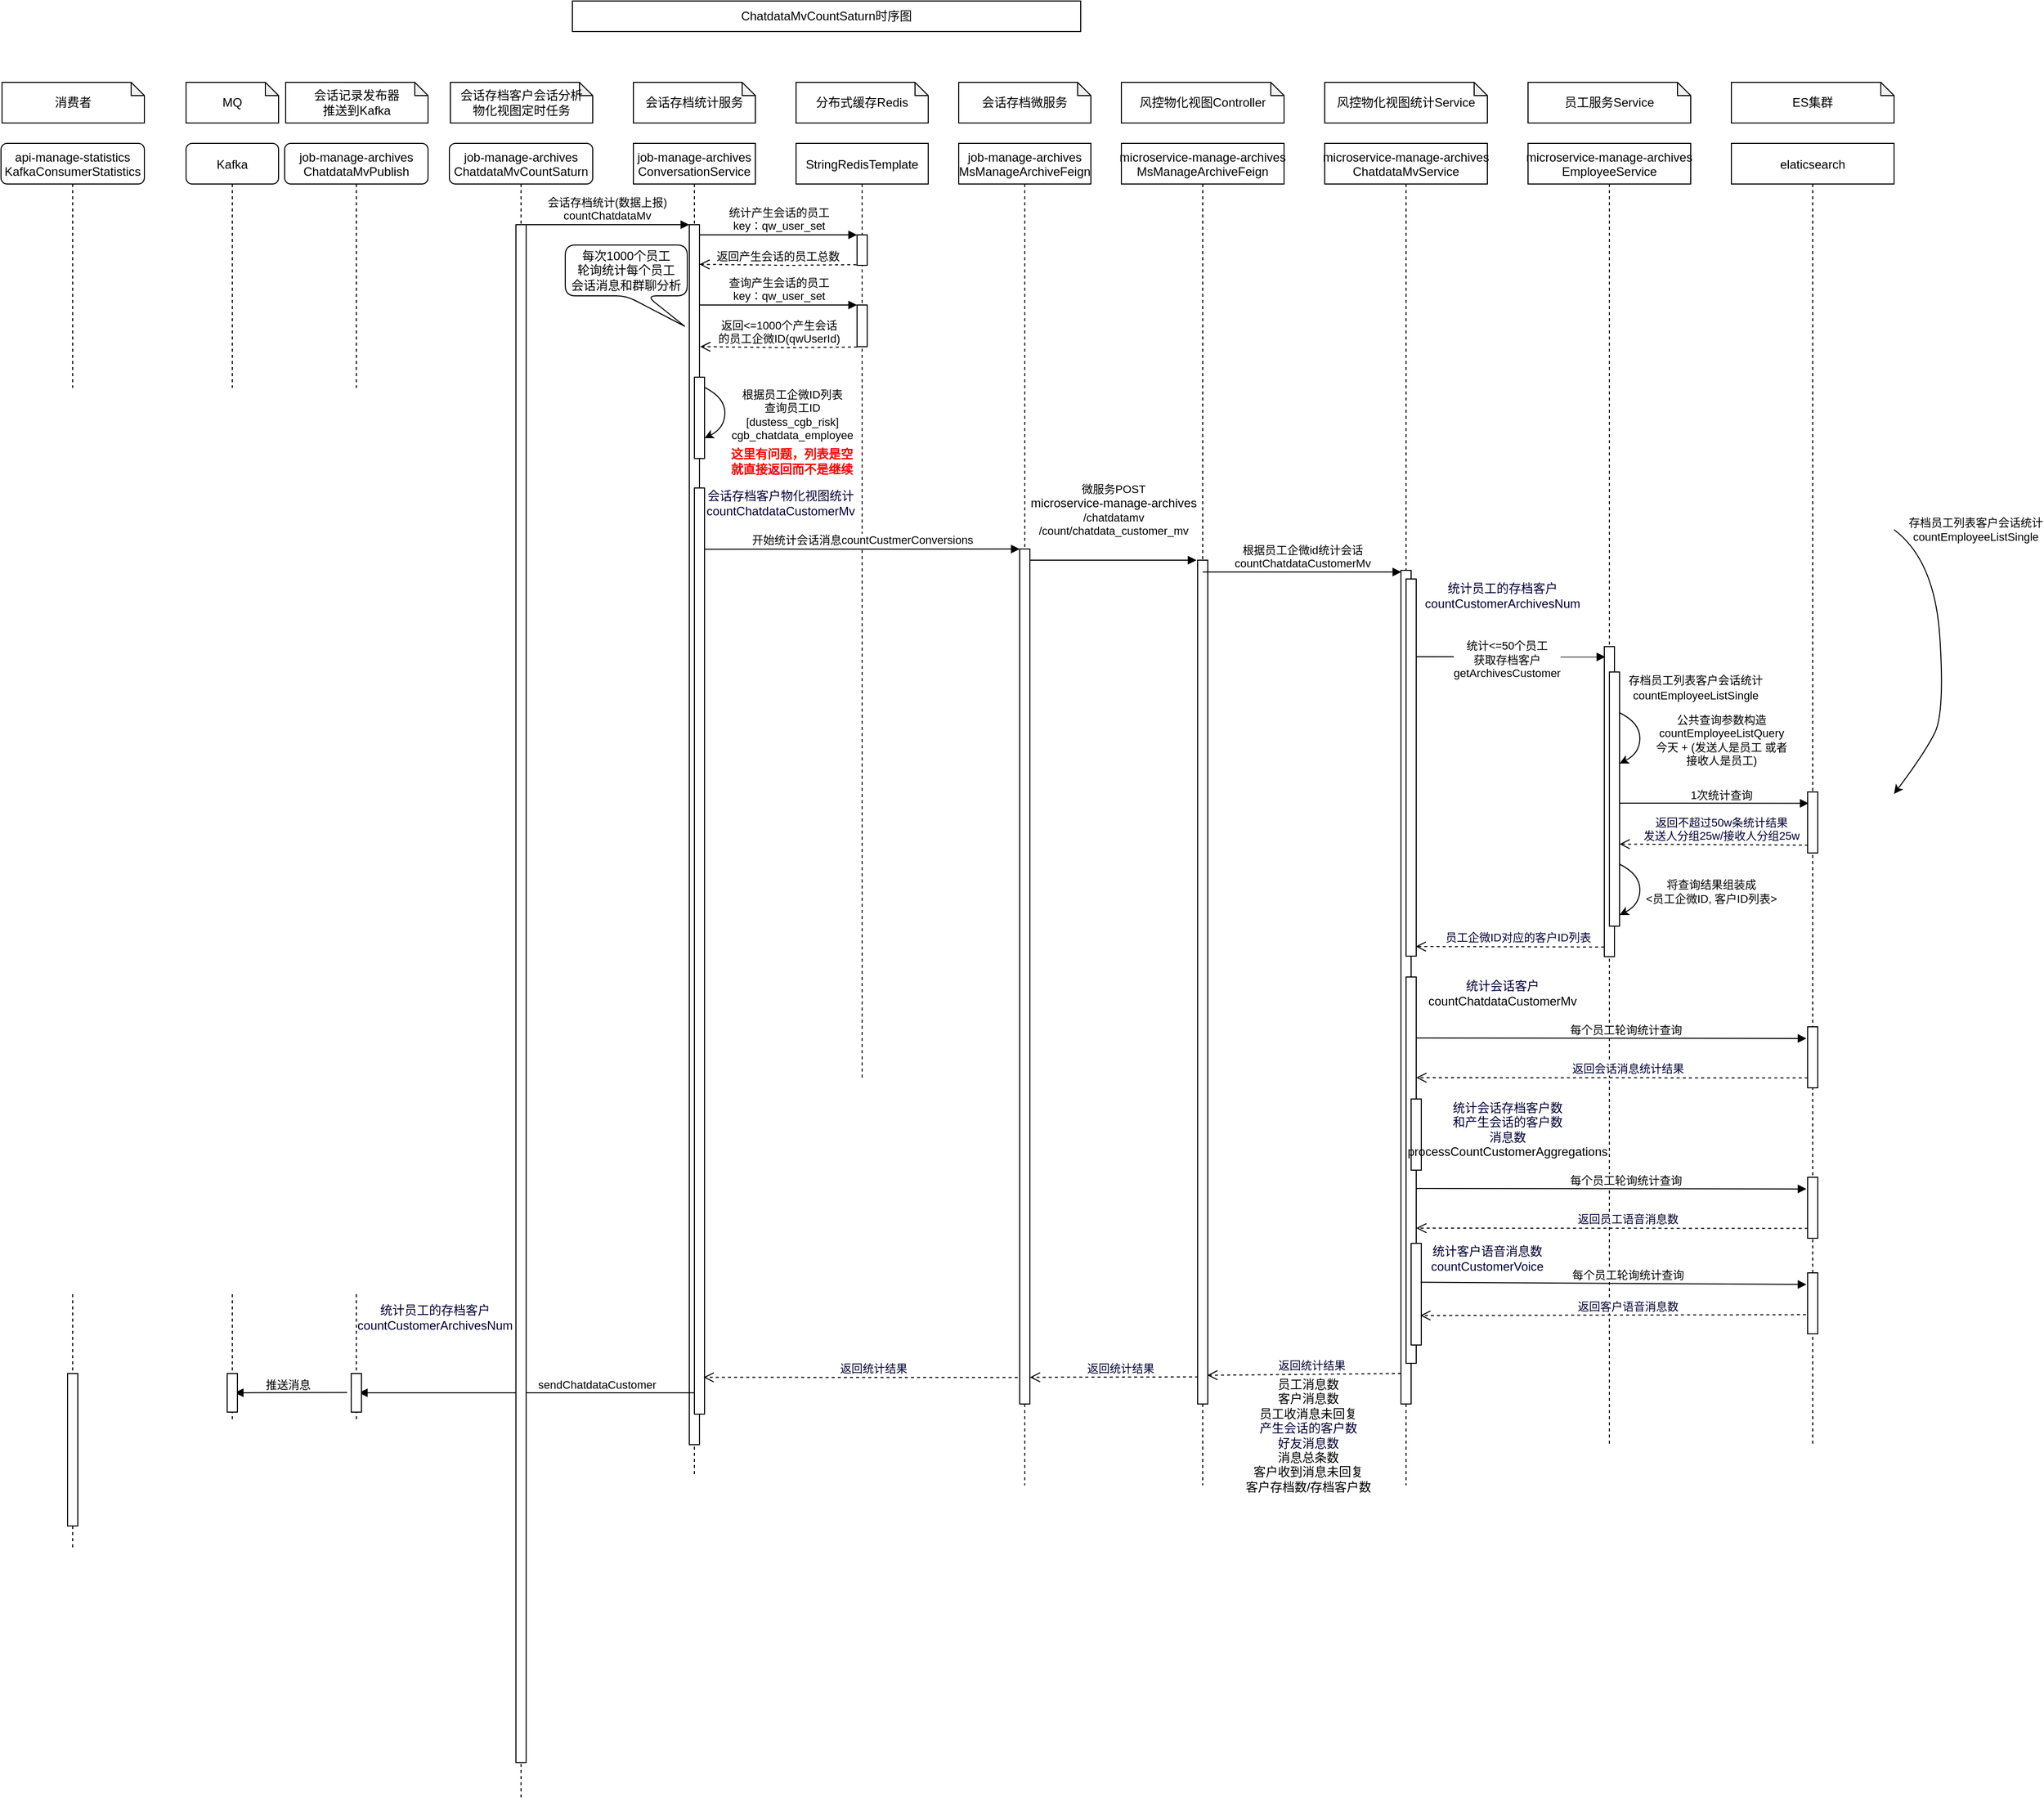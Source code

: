 <mxfile version="17.4.4" type="github">
  <diagram id="kgpKYQtTHZ0yAKxKKP6v" name="Page-1">
    <mxGraphModel dx="1823" dy="446" grid="1" gridSize="10" guides="1" tooltips="1" connect="1" arrows="1" fold="1" page="1" pageScale="1" pageWidth="850" pageHeight="1100" math="0" shadow="0">
      <root>
        <mxCell id="0" />
        <mxCell id="1" parent="0" />
        <mxCell id="3nuBFxr9cyL0pnOWT2aG-5" value="job-manage-archives&#xa;ConversationService" style="shape=umlLifeline;perimeter=lifelinePerimeter;container=1;collapsible=0;recursiveResize=0;rounded=0;shadow=0;strokeWidth=1;" parent="1" vertex="1">
          <mxGeometry x="280" y="160" width="120" height="1310" as="geometry" />
        </mxCell>
        <mxCell id="3nuBFxr9cyL0pnOWT2aG-6" value="" style="points=[];perimeter=orthogonalPerimeter;rounded=0;shadow=0;strokeWidth=1;" parent="3nuBFxr9cyL0pnOWT2aG-5" vertex="1">
          <mxGeometry x="55" y="80" width="10" height="1200" as="geometry" />
        </mxCell>
        <mxCell id="cPGbE8Y1nv4g0ajra35U-34" value="" style="points=[];perimeter=orthogonalPerimeter;rounded=0;shadow=0;strokeWidth=1;" parent="3nuBFxr9cyL0pnOWT2aG-5" vertex="1">
          <mxGeometry x="60" y="230" width="10" height="80" as="geometry" />
        </mxCell>
        <mxCell id="cPGbE8Y1nv4g0ajra35U-35" value="" style="points=[];perimeter=orthogonalPerimeter;rounded=0;shadow=0;strokeWidth=1;" parent="3nuBFxr9cyL0pnOWT2aG-5" vertex="1">
          <mxGeometry x="60" y="339" width="10" height="911" as="geometry" />
        </mxCell>
        <mxCell id="cPGbE8Y1nv4g0ajra35U-36" value="&lt;font color=&quot;#000033&quot;&gt;会话存档客户物化视图统计&lt;br&gt;countChatdataCustomerMv&lt;/font&gt;" style="text;html=1;strokeColor=none;fillColor=none;align=center;verticalAlign=middle;whiteSpace=wrap;rounded=0;" parent="3nuBFxr9cyL0pnOWT2aG-5" vertex="1">
          <mxGeometry x="70" y="339" width="150" height="30" as="geometry" />
        </mxCell>
        <mxCell id="cPGbE8Y1nv4g0ajra35U-97" value="sendChatdataCustomer" style="html=1;verticalAlign=bottom;endArrow=block;rounded=0;exitX=0.957;exitY=0.156;exitDx=0;exitDy=0;exitPerimeter=0;entryX=0.749;entryY=0.5;entryDx=0;entryDy=0;entryPerimeter=0;" parent="3nuBFxr9cyL0pnOWT2aG-5" target="cPGbE8Y1nv4g0ajra35U-95" edge="1">
          <mxGeometry x="-0.42" y="1" width="80" relative="1" as="geometry">
            <mxPoint x="60" y="1229" as="sourcePoint" />
            <mxPoint x="-250" y="1229" as="targetPoint" />
            <mxPoint x="-1" as="offset" />
          </mxGeometry>
        </mxCell>
        <mxCell id="3nuBFxr9cyL0pnOWT2aG-8" value="会话存档统计(数据上报)&#xa;countChatdataMv" style="verticalAlign=bottom;endArrow=block;entryX=0;entryY=0;shadow=0;strokeWidth=1;" parent="1" source="3nuBFxr9cyL0pnOWT2aG-2" target="3nuBFxr9cyL0pnOWT2aG-6" edge="1">
          <mxGeometry relative="1" as="geometry">
            <mxPoint x="280" y="230" as="sourcePoint" />
          </mxGeometry>
        </mxCell>
        <mxCell id="cPGbE8Y1nv4g0ajra35U-4" value="会话存档客户会话分析&lt;br&gt;物化视图定时任务" style="shape=note;whiteSpace=wrap;html=1;backgroundOutline=1;darkOpacity=0.05;size=13;" parent="1" vertex="1">
          <mxGeometry x="100" y="100" width="140" height="40" as="geometry" />
        </mxCell>
        <mxCell id="cPGbE8Y1nv4g0ajra35U-5" value="ChatdataMvCountSaturn时序图" style="rounded=0;whiteSpace=wrap;html=1;" parent="1" vertex="1">
          <mxGeometry x="220" y="20" width="500" height="30" as="geometry" />
        </mxCell>
        <mxCell id="cPGbE8Y1nv4g0ajra35U-8" value="会话存档统计服务" style="shape=note;whiteSpace=wrap;html=1;backgroundOutline=1;darkOpacity=0.05;size=13;" parent="1" vertex="1">
          <mxGeometry x="280" y="100" width="120" height="40" as="geometry" />
        </mxCell>
        <mxCell id="cPGbE8Y1nv4g0ajra35U-11" value="分布式缓存Redis" style="shape=note;whiteSpace=wrap;html=1;backgroundOutline=1;darkOpacity=0.05;size=13;" parent="1" vertex="1">
          <mxGeometry x="440" y="100" width="130" height="40" as="geometry" />
        </mxCell>
        <mxCell id="cPGbE8Y1nv4g0ajra35U-12" value="StringRedisTemplate" style="shape=umlLifeline;perimeter=lifelinePerimeter;container=1;collapsible=0;recursiveResize=0;rounded=0;shadow=0;strokeWidth=1;" parent="1" vertex="1">
          <mxGeometry x="440" y="160" width="130" height="920" as="geometry" />
        </mxCell>
        <mxCell id="cPGbE8Y1nv4g0ajra35U-13" value="" style="points=[];perimeter=orthogonalPerimeter;rounded=0;shadow=0;strokeWidth=1;" parent="cPGbE8Y1nv4g0ajra35U-12" vertex="1">
          <mxGeometry x="60" y="90" width="10" height="30" as="geometry" />
        </mxCell>
        <mxCell id="cPGbE8Y1nv4g0ajra35U-25" value="" style="points=[];perimeter=orthogonalPerimeter;rounded=0;shadow=0;strokeWidth=1;" parent="cPGbE8Y1nv4g0ajra35U-12" vertex="1">
          <mxGeometry x="60" y="159" width="10" height="41" as="geometry" />
        </mxCell>
        <mxCell id="cPGbE8Y1nv4g0ajra35U-26" value="查询产生会话的员工&lt;br&gt;key：qw_user_set" style="html=1;verticalAlign=bottom;endArrow=block;rounded=0;" parent="cPGbE8Y1nv4g0ajra35U-12" edge="1">
          <mxGeometry width="80" relative="1" as="geometry">
            <mxPoint x="-95" y="159" as="sourcePoint" />
            <mxPoint x="60" y="159" as="targetPoint" />
          </mxGeometry>
        </mxCell>
        <mxCell id="cPGbE8Y1nv4g0ajra35U-33" value="&lt;b&gt;&lt;font color=&quot;#ff0000&quot;&gt;这里有问题，列表是空就直接返回而不是继续&lt;/font&gt;&lt;/b&gt;" style="text;html=1;strokeColor=none;fillColor=none;align=center;verticalAlign=middle;whiteSpace=wrap;rounded=0;" parent="cPGbE8Y1nv4g0ajra35U-12" vertex="1">
          <mxGeometry x="-69" y="298" width="130" height="30" as="geometry" />
        </mxCell>
        <mxCell id="cPGbE8Y1nv4g0ajra35U-19" value="" style="group" parent="1" vertex="1" connectable="0">
          <mxGeometry x="99" y="160" width="141" height="1630" as="geometry" />
        </mxCell>
        <mxCell id="3nuBFxr9cyL0pnOWT2aG-1" value="job-manage-archives&#xa;ChatdataMvCountSaturn" style="shape=umlLifeline;perimeter=lifelinePerimeter;container=0;collapsible=0;recursiveResize=0;rounded=1;shadow=0;strokeWidth=1;" parent="cPGbE8Y1nv4g0ajra35U-19" vertex="1">
          <mxGeometry width="141" height="1630" as="geometry" />
        </mxCell>
        <mxCell id="3nuBFxr9cyL0pnOWT2aG-2" value="" style="points=[];perimeter=orthogonalPerimeter;rounded=0;shadow=0;strokeWidth=1;" parent="cPGbE8Y1nv4g0ajra35U-19" vertex="1">
          <mxGeometry x="65.46" y="80" width="10.07" height="1512.67" as="geometry" />
        </mxCell>
        <mxCell id="cPGbE8Y1nv4g0ajra35U-16" value="统计产生会话的员工&lt;br&gt;key：qw_user_set" style="html=1;verticalAlign=bottom;endArrow=block;rounded=0;" parent="1" source="3nuBFxr9cyL0pnOWT2aG-6" edge="1">
          <mxGeometry width="80" relative="1" as="geometry">
            <mxPoint x="420" y="250" as="sourcePoint" />
            <mxPoint x="500" y="250" as="targetPoint" />
          </mxGeometry>
        </mxCell>
        <mxCell id="cPGbE8Y1nv4g0ajra35U-17" value="返回产生会话的员工总数" style="html=1;verticalAlign=bottom;endArrow=open;dashed=1;endSize=8;rounded=0;exitX=-0.067;exitY=0.978;exitDx=0;exitDy=0;exitPerimeter=0;" parent="1" source="cPGbE8Y1nv4g0ajra35U-13" edge="1">
          <mxGeometry relative="1" as="geometry">
            <mxPoint x="480" y="279" as="sourcePoint" />
            <mxPoint x="345" y="279" as="targetPoint" />
            <Array as="points">
              <mxPoint x="435" y="280" />
            </Array>
          </mxGeometry>
        </mxCell>
        <mxCell id="cPGbE8Y1nv4g0ajra35U-22" value="会话存档微服务" style="shape=note;whiteSpace=wrap;html=1;backgroundOutline=1;darkOpacity=0.05;size=13;" parent="1" vertex="1">
          <mxGeometry x="600" y="100" width="130" height="40" as="geometry" />
        </mxCell>
        <mxCell id="cPGbE8Y1nv4g0ajra35U-23" value="job-manage-archives&#xa;MsManageArchiveFeign" style="shape=umlLifeline;perimeter=lifelinePerimeter;container=1;collapsible=0;recursiveResize=0;rounded=0;shadow=0;strokeWidth=1;" parent="1" vertex="1">
          <mxGeometry x="600" y="160" width="130" height="1320" as="geometry" />
        </mxCell>
        <mxCell id="cPGbE8Y1nv4g0ajra35U-24" value="" style="points=[];perimeter=orthogonalPerimeter;rounded=0;shadow=0;strokeWidth=1;" parent="cPGbE8Y1nv4g0ajra35U-23" vertex="1">
          <mxGeometry x="60" y="399" width="10" height="841" as="geometry" />
        </mxCell>
        <mxCell id="cPGbE8Y1nv4g0ajra35U-90" value="返回统计结果" style="html=1;verticalAlign=bottom;endArrow=open;dashed=1;endSize=8;rounded=0;labelBackgroundColor=#FFFFFF;fontColor=#000033;exitX=0.055;exitY=0.922;exitDx=0;exitDy=0;exitPerimeter=0;entryX=0.528;entryY=0.918;entryDx=0;entryDy=0;entryPerimeter=0;" parent="cPGbE8Y1nv4g0ajra35U-23" edge="1">
          <mxGeometry x="-0.078" relative="1" as="geometry">
            <mxPoint x="235.55" y="1213.36" as="sourcePoint" />
            <mxPoint x="70" y="1213.76" as="targetPoint" />
            <mxPoint as="offset" />
          </mxGeometry>
        </mxCell>
        <mxCell id="cPGbE8Y1nv4g0ajra35U-27" value="返回&amp;lt;=1000个产生会话&lt;br&gt;的员工企微ID(qwUserId)" style="html=1;verticalAlign=bottom;endArrow=open;dashed=1;endSize=8;rounded=0;exitX=-0.067;exitY=0.978;exitDx=0;exitDy=0;exitPerimeter=0;" parent="1" edge="1">
          <mxGeometry relative="1" as="geometry">
            <mxPoint x="500.0" y="360.34" as="sourcePoint" />
            <mxPoint x="345.67" y="360" as="targetPoint" />
            <Array as="points">
              <mxPoint x="435.67" y="361" />
            </Array>
          </mxGeometry>
        </mxCell>
        <mxCell id="cPGbE8Y1nv4g0ajra35U-31" value="" style="curved=1;endArrow=classic;html=1;rounded=0;" parent="1" edge="1">
          <mxGeometry width="50" height="50" relative="1" as="geometry">
            <mxPoint x="350" y="400" as="sourcePoint" />
            <mxPoint x="350" y="450" as="targetPoint" />
            <Array as="points">
              <mxPoint x="370" y="410" />
              <mxPoint x="370" y="440" />
            </Array>
          </mxGeometry>
        </mxCell>
        <mxCell id="cPGbE8Y1nv4g0ajra35U-32" value="根据员工企微ID列表&lt;br&gt;查询员工ID&lt;br&gt;[dustess_cgb_risk]&lt;br&gt;cgb_chatdata_employee" style="edgeLabel;html=1;align=center;verticalAlign=middle;resizable=0;points=[];" parent="cPGbE8Y1nv4g0ajra35U-31" vertex="1" connectable="0">
          <mxGeometry x="-0.059" y="-3" relative="1" as="geometry">
            <mxPoint x="69" y="4" as="offset" />
          </mxGeometry>
        </mxCell>
        <mxCell id="cPGbE8Y1nv4g0ajra35U-18" value="每次1000个员工&lt;br&gt;轮询统计每个员工&lt;br&gt;会话消息和群聊分析" style="shape=callout;whiteSpace=wrap;html=1;perimeter=calloutPerimeter;rounded=1;position2=0.98;" parent="1" vertex="1">
          <mxGeometry x="213" y="260" width="120" height="80" as="geometry" />
        </mxCell>
        <mxCell id="cPGbE8Y1nv4g0ajra35U-37" value="开始统计会话消息countCustmerConversions" style="html=1;verticalAlign=bottom;endArrow=block;rounded=0;exitX=0.957;exitY=0.156;exitDx=0;exitDy=0;exitPerimeter=0;" parent="1" edge="1">
          <mxGeometry width="80" relative="1" as="geometry">
            <mxPoint x="349.57" y="559.2" as="sourcePoint" />
            <mxPoint x="660" y="559" as="targetPoint" />
          </mxGeometry>
        </mxCell>
        <mxCell id="cPGbE8Y1nv4g0ajra35U-38" value="风控物化视图Controller" style="shape=note;whiteSpace=wrap;html=1;backgroundOutline=1;darkOpacity=0.05;size=13;" parent="1" vertex="1">
          <mxGeometry x="760" y="100" width="160" height="40" as="geometry" />
        </mxCell>
        <mxCell id="cPGbE8Y1nv4g0ajra35U-39" value="microservice-manage-archives&#xa;MsManageArchiveFeign" style="shape=umlLifeline;perimeter=lifelinePerimeter;container=1;collapsible=0;recursiveResize=0;rounded=0;shadow=0;strokeWidth=1;" parent="1" vertex="1">
          <mxGeometry x="760" y="160" width="160" height="1320" as="geometry" />
        </mxCell>
        <mxCell id="cPGbE8Y1nv4g0ajra35U-40" value="" style="points=[];perimeter=orthogonalPerimeter;rounded=0;shadow=0;strokeWidth=1;" parent="cPGbE8Y1nv4g0ajra35U-39" vertex="1">
          <mxGeometry x="75" y="410" width="10" height="830" as="geometry" />
        </mxCell>
        <mxCell id="cPGbE8Y1nv4g0ajra35U-42" value="&lt;span style=&quot;background-color: rgb(255 , 255 , 255)&quot;&gt;微服务POST&lt;br&gt;&lt;span style=&quot;font-size: 12px&quot;&gt;microservice-manage-archives&lt;/span&gt;&lt;br&gt;/chatdatamv&lt;br&gt;/count/chatdata_customer_mv&lt;/span&gt;" style="html=1;verticalAlign=bottom;endArrow=block;rounded=0;entryX=-0.107;entryY=0;entryDx=0;entryDy=0;entryPerimeter=0;" parent="cPGbE8Y1nv4g0ajra35U-39" target="cPGbE8Y1nv4g0ajra35U-40" edge="1">
          <mxGeometry y="20" width="80" relative="1" as="geometry">
            <mxPoint x="-90" y="410" as="sourcePoint" />
            <mxPoint x="70" y="410" as="targetPoint" />
            <mxPoint as="offset" />
          </mxGeometry>
        </mxCell>
        <mxCell id="cPGbE8Y1nv4g0ajra35U-43" value="风控物化视图统计Service" style="shape=note;whiteSpace=wrap;html=1;backgroundOutline=1;darkOpacity=0.05;size=13;" parent="1" vertex="1">
          <mxGeometry x="960" y="100" width="160" height="40" as="geometry" />
        </mxCell>
        <mxCell id="cPGbE8Y1nv4g0ajra35U-44" value="microservice-manage-archives&#xa;ChatdataMvService" style="shape=umlLifeline;perimeter=lifelinePerimeter;container=1;collapsible=0;recursiveResize=0;rounded=0;shadow=0;strokeWidth=1;" parent="1" vertex="1">
          <mxGeometry x="960" y="160" width="160" height="1320" as="geometry" />
        </mxCell>
        <mxCell id="cPGbE8Y1nv4g0ajra35U-45" value="" style="points=[];perimeter=orthogonalPerimeter;rounded=0;shadow=0;strokeWidth=1;" parent="cPGbE8Y1nv4g0ajra35U-44" vertex="1">
          <mxGeometry x="75" y="420" width="10" height="820" as="geometry" />
        </mxCell>
        <mxCell id="cPGbE8Y1nv4g0ajra35U-47" value="" style="points=[];perimeter=orthogonalPerimeter;rounded=0;shadow=0;strokeWidth=1;" parent="cPGbE8Y1nv4g0ajra35U-44" vertex="1">
          <mxGeometry x="80" y="428.5" width="10" height="371" as="geometry" />
        </mxCell>
        <mxCell id="cPGbE8Y1nv4g0ajra35U-72" value="" style="points=[];perimeter=orthogonalPerimeter;rounded=0;shadow=0;strokeWidth=1;" parent="cPGbE8Y1nv4g0ajra35U-44" vertex="1">
          <mxGeometry x="80" y="820" width="10" height="380" as="geometry" />
        </mxCell>
        <mxCell id="cPGbE8Y1nv4g0ajra35U-89" value="返回统计结果" style="html=1;verticalAlign=bottom;endArrow=open;dashed=1;endSize=8;rounded=0;labelBackgroundColor=#FFFFFF;fontColor=#000033;exitX=-0.16;exitY=0.686;exitDx=0;exitDy=0;exitPerimeter=0;entryX=0.528;entryY=0.918;entryDx=0;entryDy=0;entryPerimeter=0;" parent="cPGbE8Y1nv4g0ajra35U-44" target="cPGbE8Y1nv4g0ajra35U-39" edge="1">
          <mxGeometry x="-0.078" relative="1" as="geometry">
            <mxPoint x="75" y="1210" as="sourcePoint" />
            <mxPoint x="-104.72" y="1210" as="targetPoint" />
            <mxPoint as="offset" />
          </mxGeometry>
        </mxCell>
        <mxCell id="cPGbE8Y1nv4g0ajra35U-46" value="根据员工企微id统计会话&lt;br&gt;countChatdataCustomerMv" style="html=1;verticalAlign=bottom;endArrow=block;rounded=0;entryX=0.029;entryY=0.002;entryDx=0;entryDy=0;entryPerimeter=0;" parent="1" source="cPGbE8Y1nv4g0ajra35U-39" target="cPGbE8Y1nv4g0ajra35U-45" edge="1">
          <mxGeometry width="80" relative="1" as="geometry">
            <mxPoint x="860" y="600" as="sourcePoint" />
            <mxPoint x="1025" y="570" as="targetPoint" />
          </mxGeometry>
        </mxCell>
        <mxCell id="cPGbE8Y1nv4g0ajra35U-48" value="&lt;font color=&quot;#000033&quot;&gt;统计员工的存档客户&lt;br&gt;countCustomerArchivesNum&lt;/font&gt;" style="text;html=1;strokeColor=none;fillColor=none;align=center;verticalAlign=middle;whiteSpace=wrap;rounded=0;" parent="1" vertex="1">
          <mxGeometry x="1050" y="590" width="170" height="30" as="geometry" />
        </mxCell>
        <mxCell id="cPGbE8Y1nv4g0ajra35U-49" value="员工服务Service" style="shape=note;whiteSpace=wrap;html=1;backgroundOutline=1;darkOpacity=0.05;size=13;" parent="1" vertex="1">
          <mxGeometry x="1160" y="100" width="160" height="40" as="geometry" />
        </mxCell>
        <mxCell id="cPGbE8Y1nv4g0ajra35U-50" value="microservice-manage-archives&#xa;EmployeeService" style="shape=umlLifeline;perimeter=lifelinePerimeter;container=1;collapsible=0;recursiveResize=0;rounded=0;shadow=0;strokeWidth=1;" parent="1" vertex="1">
          <mxGeometry x="1160" y="160" width="160" height="1280" as="geometry" />
        </mxCell>
        <mxCell id="cPGbE8Y1nv4g0ajra35U-51" value="" style="points=[];perimeter=orthogonalPerimeter;rounded=0;shadow=0;strokeWidth=1;" parent="cPGbE8Y1nv4g0ajra35U-50" vertex="1">
          <mxGeometry x="75" y="495" width="10" height="305" as="geometry" />
        </mxCell>
        <mxCell id="cPGbE8Y1nv4g0ajra35U-53" value="统计&amp;lt;=50个员工&lt;br&gt;获取存档客户&lt;br&gt;getArchivesCustomer" style="html=1;verticalAlign=bottom;endArrow=block;rounded=0;entryX=0.5;entryY=0.211;entryDx=0;entryDy=0;entryPerimeter=0;" parent="cPGbE8Y1nv4g0ajra35U-50" edge="1">
          <mxGeometry x="-0.032" y="-25" width="80" relative="1" as="geometry">
            <mxPoint x="-110" y="505" as="sourcePoint" />
            <mxPoint x="76.0" y="505.18" as="targetPoint" />
            <mxPoint x="-1" as="offset" />
          </mxGeometry>
        </mxCell>
        <mxCell id="cPGbE8Y1nv4g0ajra35U-56" value="" style="points=[];perimeter=orthogonalPerimeter;rounded=0;shadow=0;strokeWidth=1;" parent="cPGbE8Y1nv4g0ajra35U-50" vertex="1">
          <mxGeometry x="80" y="520" width="10" height="250" as="geometry" />
        </mxCell>
        <mxCell id="cPGbE8Y1nv4g0ajra35U-62" value="" style="curved=1;endArrow=classic;html=1;rounded=0;" parent="cPGbE8Y1nv4g0ajra35U-50" edge="1">
          <mxGeometry width="50" height="50" relative="1" as="geometry">
            <mxPoint x="90" y="560" as="sourcePoint" />
            <mxPoint x="90" y="610" as="targetPoint" />
            <Array as="points">
              <mxPoint x="110" y="570" />
              <mxPoint x="110" y="600" />
            </Array>
          </mxGeometry>
        </mxCell>
        <mxCell id="cPGbE8Y1nv4g0ajra35U-63" value="公共查询参数构造&lt;br&gt;countEmployeeListQuery&lt;br&gt;今天 + (发送人是员工 或者 &lt;br&gt;接收人是员工)" style="edgeLabel;html=1;align=center;verticalAlign=middle;resizable=0;points=[];" parent="cPGbE8Y1nv4g0ajra35U-62" vertex="1" connectable="0">
          <mxGeometry x="-0.059" y="-3" relative="1" as="geometry">
            <mxPoint x="83" y="4" as="offset" />
          </mxGeometry>
        </mxCell>
        <mxCell id="cPGbE8Y1nv4g0ajra35U-65" value="返回不超过50w条统计结果&lt;br&gt;发送人分组25w/接收人分组25w" style="html=1;verticalAlign=bottom;endArrow=open;dashed=1;endSize=8;rounded=0;labelBackgroundColor=#FFFFFF;fontColor=#000033;exitX=0.033;exitY=0.872;exitDx=0;exitDy=0;exitPerimeter=0;" parent="cPGbE8Y1nv4g0ajra35U-50" source="cPGbE8Y1nv4g0ajra35U-59" edge="1">
          <mxGeometry x="-0.078" relative="1" as="geometry">
            <mxPoint x="170" y="689.29" as="sourcePoint" />
            <mxPoint x="90" y="689.29" as="targetPoint" />
            <mxPoint as="offset" />
          </mxGeometry>
        </mxCell>
        <mxCell id="cPGbE8Y1nv4g0ajra35U-71" value="员工企微ID对应的客户ID列表" style="html=1;verticalAlign=bottom;endArrow=open;dashed=1;endSize=8;rounded=0;labelBackgroundColor=#FFFFFF;fontColor=#000033;exitX=0.053;exitY=0.506;exitDx=0;exitDy=0;exitPerimeter=0;" parent="cPGbE8Y1nv4g0ajra35U-50" edge="1">
          <mxGeometry x="-0.078" relative="1" as="geometry">
            <mxPoint x="75.0" y="790.52" as="sourcePoint" />
            <mxPoint x="-110.53" y="790" as="targetPoint" />
            <mxPoint as="offset" />
          </mxGeometry>
        </mxCell>
        <mxCell id="cPGbE8Y1nv4g0ajra35U-73" value="&lt;font color=&quot;#000033&quot;&gt;统计会话客户&lt;br&gt;&lt;/font&gt;countChatdataCustomerMv" style="text;html=1;strokeColor=none;fillColor=none;align=center;verticalAlign=middle;whiteSpace=wrap;rounded=0;" parent="cPGbE8Y1nv4g0ajra35U-50" vertex="1">
          <mxGeometry x="-110" y="821" width="170" height="30" as="geometry" />
        </mxCell>
        <mxCell id="cPGbE8Y1nv4g0ajra35U-75" value="每个员工轮询统计查询" style="html=1;verticalAlign=bottom;endArrow=block;rounded=0;entryX=-0.112;entryY=0.191;entryDx=0;entryDy=0;entryPerimeter=0;" parent="cPGbE8Y1nv4g0ajra35U-50" target="cPGbE8Y1nv4g0ajra35U-74" edge="1">
          <mxGeometry x="0.075" y="-1" width="80" relative="1" as="geometry">
            <mxPoint x="-110" y="880" as="sourcePoint" />
            <mxPoint x="170" y="880" as="targetPoint" />
            <mxPoint as="offset" />
          </mxGeometry>
        </mxCell>
        <mxCell id="cPGbE8Y1nv4g0ajra35U-57" value="ES集群" style="shape=note;whiteSpace=wrap;html=1;backgroundOutline=1;darkOpacity=0.05;size=13;" parent="1" vertex="1">
          <mxGeometry x="1360" y="100" width="160" height="40" as="geometry" />
        </mxCell>
        <mxCell id="cPGbE8Y1nv4g0ajra35U-58" value="elaticsearch" style="shape=umlLifeline;perimeter=lifelinePerimeter;container=1;collapsible=0;recursiveResize=0;rounded=0;shadow=0;strokeWidth=1;" parent="1" vertex="1">
          <mxGeometry x="1360" y="160" width="160" height="1280" as="geometry" />
        </mxCell>
        <mxCell id="cPGbE8Y1nv4g0ajra35U-59" value="" style="points=[];perimeter=orthogonalPerimeter;rounded=0;shadow=0;strokeWidth=1;" parent="cPGbE8Y1nv4g0ajra35U-58" vertex="1">
          <mxGeometry x="75" y="638" width="10" height="60" as="geometry" />
        </mxCell>
        <mxCell id="cPGbE8Y1nv4g0ajra35U-60" value="1次统计查询" style="html=1;verticalAlign=bottom;endArrow=block;rounded=0;entryX=0.5;entryY=0.211;entryDx=0;entryDy=0;entryPerimeter=0;" parent="cPGbE8Y1nv4g0ajra35U-58" edge="1">
          <mxGeometry x="0.075" y="-1" width="80" relative="1" as="geometry">
            <mxPoint x="-110" y="649" as="sourcePoint" />
            <mxPoint x="76.0" y="649.18" as="targetPoint" />
            <mxPoint as="offset" />
          </mxGeometry>
        </mxCell>
        <mxCell id="cPGbE8Y1nv4g0ajra35U-74" value="" style="points=[];perimeter=orthogonalPerimeter;rounded=0;shadow=0;strokeWidth=1;" parent="cPGbE8Y1nv4g0ajra35U-58" vertex="1">
          <mxGeometry x="75" y="869" width="10" height="60" as="geometry" />
        </mxCell>
        <mxCell id="cPGbE8Y1nv4g0ajra35U-66" value="" style="curved=1;endArrow=classic;html=1;rounded=0;" parent="1" edge="1">
          <mxGeometry width="50" height="50" relative="1" as="geometry">
            <mxPoint x="1250" y="869" as="sourcePoint" />
            <mxPoint x="1250" y="919" as="targetPoint" />
            <Array as="points">
              <mxPoint x="1270" y="879" />
              <mxPoint x="1270" y="909" />
            </Array>
          </mxGeometry>
        </mxCell>
        <mxCell id="cPGbE8Y1nv4g0ajra35U-67" value="将查询结果组装成&lt;br&gt;&amp;lt;员工企微ID, 客户ID列表&amp;gt;" style="edgeLabel;html=1;align=center;verticalAlign=middle;resizable=0;points=[];" parent="cPGbE8Y1nv4g0ajra35U-66" vertex="1" connectable="0">
          <mxGeometry x="-0.059" y="-3" relative="1" as="geometry">
            <mxPoint x="73" y="4" as="offset" />
          </mxGeometry>
        </mxCell>
        <mxCell id="cPGbE8Y1nv4g0ajra35U-54" value="" style="curved=1;endArrow=classic;html=1;rounded=0;entryX=1;entryY=0.964;entryDx=0;entryDy=0;entryPerimeter=0;" parent="1" edge="1">
          <mxGeometry width="50" height="50" relative="1" as="geometry">
            <mxPoint x="1520" y="540" as="sourcePoint" />
            <mxPoint x="1520" y="799.92" as="targetPoint" />
            <Array as="points">
              <mxPoint x="1560" y="570" />
              <mxPoint x="1570" y="720" />
              <mxPoint x="1550" y="760" />
            </Array>
          </mxGeometry>
        </mxCell>
        <mxCell id="cPGbE8Y1nv4g0ajra35U-55" value="存档员工列表客户会话统计&lt;br&gt;countEmployeeListSingle" style="edgeLabel;html=1;align=center;verticalAlign=middle;resizable=0;points=[];" parent="cPGbE8Y1nv4g0ajra35U-54" vertex="1" connectable="0">
          <mxGeometry x="-0.059" y="-3" relative="1" as="geometry">
            <mxPoint x="37" y="-119" as="offset" />
          </mxGeometry>
        </mxCell>
        <mxCell id="cPGbE8Y1nv4g0ajra35U-70" value="&lt;span style=&quot;font-size: 11px ; background-color: rgb(255 , 255 , 255)&quot;&gt;存档员工列表客户会话统计&lt;/span&gt;&lt;br style=&quot;font-size: 11px&quot;&gt;&lt;span style=&quot;font-size: 11px ; background-color: rgb(255 , 255 , 255)&quot;&gt;countEmployeeListSingle&lt;/span&gt;" style="text;html=1;strokeColor=none;fillColor=none;align=center;verticalAlign=middle;whiteSpace=wrap;rounded=0;" parent="1" vertex="1">
          <mxGeometry x="1240" y="680" width="170" height="30" as="geometry" />
        </mxCell>
        <mxCell id="cPGbE8Y1nv4g0ajra35U-76" value="返回会话消息统计结果" style="html=1;verticalAlign=bottom;endArrow=open;dashed=1;endSize=8;rounded=0;labelBackgroundColor=#FFFFFF;fontColor=#000033;exitX=0.022;exitY=0.805;exitDx=0;exitDy=0;exitPerimeter=0;" parent="1" edge="1">
          <mxGeometry x="-0.078" relative="1" as="geometry">
            <mxPoint x="1435.22" y="1079.3" as="sourcePoint" />
            <mxPoint x="1050" y="1079" as="targetPoint" />
            <mxPoint as="offset" />
          </mxGeometry>
        </mxCell>
        <mxCell id="cPGbE8Y1nv4g0ajra35U-77" value="" style="points=[];perimeter=orthogonalPerimeter;rounded=0;shadow=0;strokeWidth=1;" parent="1" vertex="1">
          <mxGeometry x="1045" y="1100" width="10" height="70" as="geometry" />
        </mxCell>
        <mxCell id="cPGbE8Y1nv4g0ajra35U-78" value="&lt;font color=&quot;#000033&quot;&gt;统计会话存档客户数&lt;br&gt;和产生会话的客户数&lt;br&gt;消息数&lt;br&gt;&lt;/font&gt;processCountCustomerAggregations" style="text;html=1;strokeColor=none;fillColor=none;align=center;verticalAlign=middle;whiteSpace=wrap;rounded=0;" parent="1" vertex="1">
          <mxGeometry x="1055" y="1100" width="170" height="60" as="geometry" />
        </mxCell>
        <mxCell id="cPGbE8Y1nv4g0ajra35U-79" value="每个员工轮询统计查询" style="html=1;verticalAlign=bottom;endArrow=block;rounded=0;entryX=-0.112;entryY=0.191;entryDx=0;entryDy=0;entryPerimeter=0;" parent="1" target="cPGbE8Y1nv4g0ajra35U-80" edge="1">
          <mxGeometry x="0.075" y="-1" width="80" relative="1" as="geometry">
            <mxPoint x="1050" y="1188" as="sourcePoint" />
            <mxPoint x="170" y="1028" as="targetPoint" />
            <mxPoint as="offset" />
          </mxGeometry>
        </mxCell>
        <mxCell id="cPGbE8Y1nv4g0ajra35U-80" value="" style="points=[];perimeter=orthogonalPerimeter;rounded=0;shadow=0;strokeWidth=1;" parent="1" vertex="1">
          <mxGeometry x="1435" y="1177" width="10" height="60" as="geometry" />
        </mxCell>
        <mxCell id="cPGbE8Y1nv4g0ajra35U-81" value="返回员工语音消息数" style="html=1;verticalAlign=bottom;endArrow=open;dashed=1;endSize=8;rounded=0;labelBackgroundColor=#FFFFFF;fontColor=#000033;exitX=0.022;exitY=0.805;exitDx=0;exitDy=0;exitPerimeter=0;" parent="1" edge="1">
          <mxGeometry x="-0.078" relative="1" as="geometry">
            <mxPoint x="1435.22" y="1227.3" as="sourcePoint" />
            <mxPoint x="1050" y="1227" as="targetPoint" />
            <mxPoint as="offset" />
          </mxGeometry>
        </mxCell>
        <mxCell id="cPGbE8Y1nv4g0ajra35U-83" value="" style="points=[];perimeter=orthogonalPerimeter;rounded=0;shadow=0;strokeWidth=1;" parent="1" vertex="1">
          <mxGeometry x="1045" y="1242" width="10" height="100" as="geometry" />
        </mxCell>
        <mxCell id="cPGbE8Y1nv4g0ajra35U-84" value="&lt;font color=&quot;#000033&quot;&gt;统计客户语音消息数&lt;br&gt;countCustomerVoice&lt;br&gt;&lt;/font&gt;" style="text;html=1;strokeColor=none;fillColor=none;align=center;verticalAlign=middle;whiteSpace=wrap;rounded=0;" parent="1" vertex="1">
          <mxGeometry x="1055" y="1242" width="130" height="30" as="geometry" />
        </mxCell>
        <mxCell id="cPGbE8Y1nv4g0ajra35U-85" value="每个员工轮询统计查询" style="html=1;verticalAlign=bottom;endArrow=block;rounded=0;entryX=-0.112;entryY=0.191;entryDx=0;entryDy=0;entryPerimeter=0;exitX=0.933;exitY=0.382;exitDx=0;exitDy=0;exitPerimeter=0;" parent="1" source="cPGbE8Y1nv4g0ajra35U-83" target="cPGbE8Y1nv4g0ajra35U-86" edge="1">
          <mxGeometry x="0.075" y="-1" width="80" relative="1" as="geometry">
            <mxPoint x="1060" y="1288" as="sourcePoint" />
            <mxPoint x="170" y="1128" as="targetPoint" />
            <mxPoint as="offset" />
          </mxGeometry>
        </mxCell>
        <mxCell id="cPGbE8Y1nv4g0ajra35U-86" value="" style="points=[];perimeter=orthogonalPerimeter;rounded=0;shadow=0;strokeWidth=1;" parent="1" vertex="1">
          <mxGeometry x="1435" y="1271" width="10" height="60" as="geometry" />
        </mxCell>
        <mxCell id="cPGbE8Y1nv4g0ajra35U-87" value="返回客户语音消息数" style="html=1;verticalAlign=bottom;endArrow=open;dashed=1;endSize=8;rounded=0;labelBackgroundColor=#FFFFFF;fontColor=#000033;exitX=-0.16;exitY=0.686;exitDx=0;exitDy=0;exitPerimeter=0;entryX=0.895;entryY=0.71;entryDx=0;entryDy=0;entryPerimeter=0;" parent="1" source="cPGbE8Y1nv4g0ajra35U-86" target="cPGbE8Y1nv4g0ajra35U-83" edge="1">
          <mxGeometry x="-0.078" relative="1" as="geometry">
            <mxPoint x="1435.22" y="1327.3" as="sourcePoint" />
            <mxPoint x="1050.0" y="1327.0" as="targetPoint" />
            <mxPoint as="offset" />
          </mxGeometry>
        </mxCell>
        <mxCell id="cPGbE8Y1nv4g0ajra35U-88" value="员工消息数&lt;br&gt;客户消息数&lt;br&gt;员工收消息未回复&lt;br&gt;&lt;font color=&quot;#000033&quot;&gt;产生会话的客户数&lt;br&gt;好友消息数&lt;br&gt;&lt;/font&gt;消息总条数&lt;br&gt;客户收到消息未回复&lt;br&gt;客户存档数/存档客户数" style="text;html=1;strokeColor=none;fillColor=none;align=center;verticalAlign=middle;whiteSpace=wrap;rounded=0;" parent="1" vertex="1">
          <mxGeometry x="859" y="1371" width="170" height="120" as="geometry" />
        </mxCell>
        <mxCell id="cPGbE8Y1nv4g0ajra35U-91" value="返回统计结果" style="html=1;verticalAlign=bottom;endArrow=open;dashed=1;endSize=8;rounded=0;labelBackgroundColor=#FFFFFF;fontColor=#000033;exitX=-0.196;exitY=0.969;exitDx=0;exitDy=0;exitPerimeter=0;entryX=0.528;entryY=0.918;entryDx=0;entryDy=0;entryPerimeter=0;" parent="1" source="cPGbE8Y1nv4g0ajra35U-24" edge="1">
          <mxGeometry x="-0.078" relative="1" as="geometry">
            <mxPoint x="514.55" y="1373.36" as="sourcePoint" />
            <mxPoint x="349" y="1373.76" as="targetPoint" />
            <mxPoint as="offset" />
          </mxGeometry>
        </mxCell>
        <mxCell id="cPGbE8Y1nv4g0ajra35U-92" value="会话记录发布器&lt;br&gt;推送到Kafka" style="shape=note;whiteSpace=wrap;html=1;backgroundOutline=1;darkOpacity=0.05;size=13;" parent="1" vertex="1">
          <mxGeometry x="-62" y="100" width="140" height="40" as="geometry" />
        </mxCell>
        <mxCell id="cPGbE8Y1nv4g0ajra35U-93" value="" style="group" parent="1" vertex="1" connectable="0">
          <mxGeometry x="-63" y="160" width="141" height="1320" as="geometry" />
        </mxCell>
        <mxCell id="cPGbE8Y1nv4g0ajra35U-94" value="job-manage-archives&#xa;ChatdataMvPublish" style="shape=umlLifeline;perimeter=lifelinePerimeter;container=0;collapsible=0;recursiveResize=0;rounded=1;shadow=0;strokeWidth=1;" parent="cPGbE8Y1nv4g0ajra35U-93" vertex="1">
          <mxGeometry width="141" height="1320" as="geometry" />
        </mxCell>
        <mxCell id="cPGbE8Y1nv4g0ajra35U-95" value="" style="points=[];perimeter=orthogonalPerimeter;rounded=0;shadow=0;strokeWidth=1;" parent="cPGbE8Y1nv4g0ajra35U-93" vertex="1">
          <mxGeometry x="65.46" y="1210" width="10.07" height="38" as="geometry" />
        </mxCell>
        <mxCell id="cPGbE8Y1nv4g0ajra35U-102" value="推送消息" style="html=1;verticalAlign=bottom;endArrow=block;rounded=0;exitX=-0.195;exitY=0.493;exitDx=0;exitDy=0;exitPerimeter=0;entryX=0.871;entryY=0.499;entryDx=0;entryDy=0;entryPerimeter=0;" parent="cPGbE8Y1nv4g0ajra35U-93" edge="1">
          <mxGeometry x="0.05" y="1" width="80" relative="1" as="geometry">
            <mxPoint x="61.496" y="1228.734" as="sourcePoint" />
            <mxPoint x="-49.092" y="1228.962" as="targetPoint" />
            <mxPoint as="offset" />
          </mxGeometry>
        </mxCell>
        <mxCell id="cPGbE8Y1nv4g0ajra35U-98" value="MQ" style="shape=note;whiteSpace=wrap;html=1;backgroundOutline=1;darkOpacity=0.05;size=13;" parent="1" vertex="1">
          <mxGeometry x="-160" y="100" width="91" height="40" as="geometry" />
        </mxCell>
        <mxCell id="cPGbE8Y1nv4g0ajra35U-99" value="" style="group" parent="1" vertex="1" connectable="0">
          <mxGeometry x="-160" y="160" width="91" height="1320" as="geometry" />
        </mxCell>
        <mxCell id="cPGbE8Y1nv4g0ajra35U-100" value="Kafka" style="shape=umlLifeline;perimeter=lifelinePerimeter;container=0;collapsible=0;recursiveResize=0;rounded=1;shadow=0;strokeWidth=1;" parent="cPGbE8Y1nv4g0ajra35U-99" vertex="1">
          <mxGeometry width="91" height="1320" as="geometry" />
        </mxCell>
        <mxCell id="cPGbE8Y1nv4g0ajra35U-107" value="" style="points=[];perimeter=orthogonalPerimeter;rounded=0;shadow=0;strokeWidth=1;" parent="cPGbE8Y1nv4g0ajra35U-99" vertex="1">
          <mxGeometry x="40.46" y="1210" width="10.07" height="38" as="geometry" />
        </mxCell>
        <mxCell id="cPGbE8Y1nv4g0ajra35U-103" value="消费者" style="shape=note;whiteSpace=wrap;html=1;backgroundOutline=1;darkOpacity=0.05;size=13;" parent="1" vertex="1">
          <mxGeometry x="-341" y="100" width="140" height="40" as="geometry" />
        </mxCell>
        <mxCell id="cPGbE8Y1nv4g0ajra35U-104" value="" style="group" parent="1" vertex="1" connectable="0">
          <mxGeometry x="-342" y="160" width="141" height="1480" as="geometry" />
        </mxCell>
        <mxCell id="cPGbE8Y1nv4g0ajra35U-105" value="api-manage-statistics&#xa;KafkaConsumerStatistics" style="shape=umlLifeline;perimeter=lifelinePerimeter;container=0;collapsible=0;recursiveResize=0;rounded=1;shadow=0;strokeWidth=1;" parent="cPGbE8Y1nv4g0ajra35U-104" vertex="1">
          <mxGeometry width="141" height="1480.0" as="geometry" />
        </mxCell>
        <mxCell id="cPGbE8Y1nv4g0ajra35U-106" value="" style="points=[];perimeter=orthogonalPerimeter;rounded=0;shadow=0;strokeWidth=1;" parent="cPGbE8Y1nv4g0ajra35U-104" vertex="1">
          <mxGeometry x="65.46" y="1210" width="10.07" height="150" as="geometry" />
        </mxCell>
        <mxCell id="cPGbE8Y1nv4g0ajra35U-108" value="&lt;font color=&quot;#000033&quot;&gt;统计员工的存档客户&lt;br&gt;countCustomerArchivesNum&lt;/font&gt;" style="text;html=1;strokeColor=none;fillColor=none;align=center;verticalAlign=middle;whiteSpace=wrap;rounded=0;" parent="1" vertex="1">
          <mxGeometry y="1300" width="170" height="30" as="geometry" />
        </mxCell>
      </root>
    </mxGraphModel>
  </diagram>
</mxfile>
